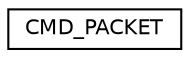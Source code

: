 digraph "Graphical Class Hierarchy"
{
  edge [fontname="Helvetica",fontsize="10",labelfontname="Helvetica",labelfontsize="10"];
  node [fontname="Helvetica",fontsize="10",shape=record];
  rankdir="LR";
  Node1 [label="CMD_PACKET",height=0.2,width=0.4,color="black", fillcolor="white", style="filled",URL="$union_c_m_d___p_a_c_k_e_t.html"];
}
